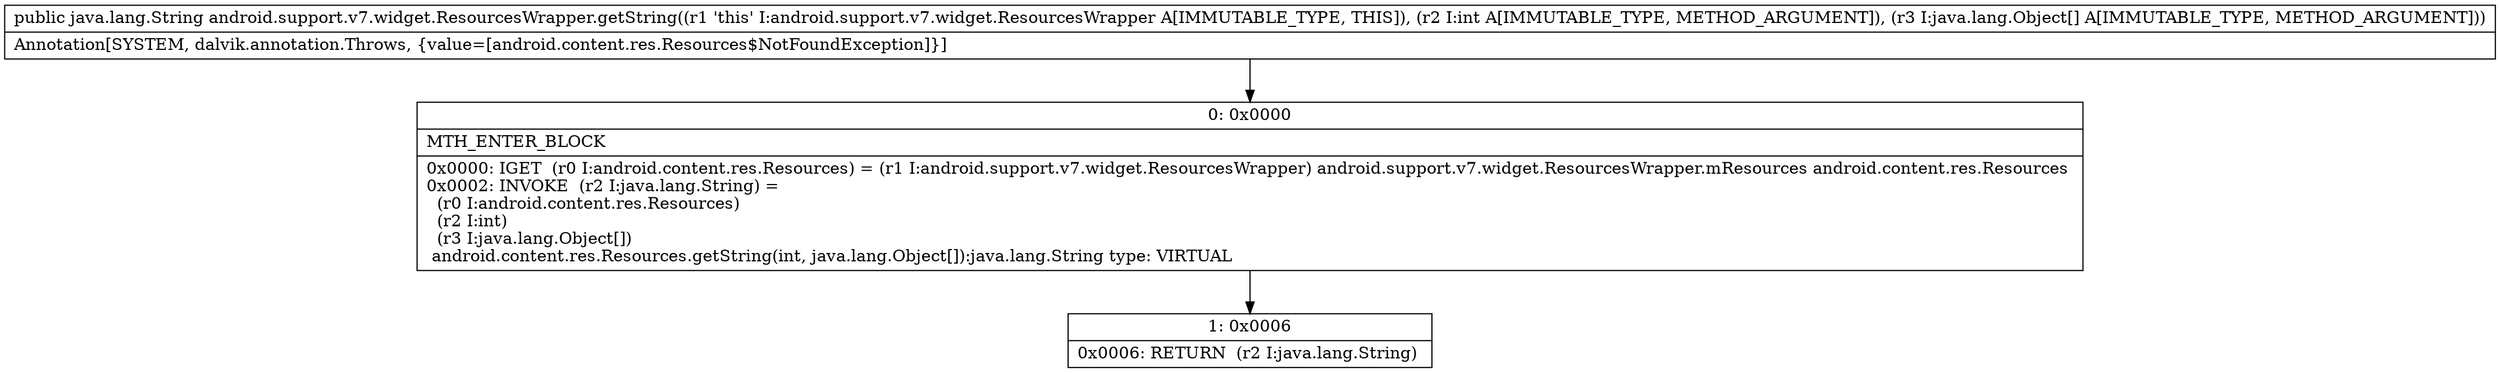 digraph "CFG forandroid.support.v7.widget.ResourcesWrapper.getString(I[Ljava\/lang\/Object;)Ljava\/lang\/String;" {
Node_0 [shape=record,label="{0\:\ 0x0000|MTH_ENTER_BLOCK\l|0x0000: IGET  (r0 I:android.content.res.Resources) = (r1 I:android.support.v7.widget.ResourcesWrapper) android.support.v7.widget.ResourcesWrapper.mResources android.content.res.Resources \l0x0002: INVOKE  (r2 I:java.lang.String) = \l  (r0 I:android.content.res.Resources)\l  (r2 I:int)\l  (r3 I:java.lang.Object[])\l android.content.res.Resources.getString(int, java.lang.Object[]):java.lang.String type: VIRTUAL \l}"];
Node_1 [shape=record,label="{1\:\ 0x0006|0x0006: RETURN  (r2 I:java.lang.String) \l}"];
MethodNode[shape=record,label="{public java.lang.String android.support.v7.widget.ResourcesWrapper.getString((r1 'this' I:android.support.v7.widget.ResourcesWrapper A[IMMUTABLE_TYPE, THIS]), (r2 I:int A[IMMUTABLE_TYPE, METHOD_ARGUMENT]), (r3 I:java.lang.Object[] A[IMMUTABLE_TYPE, METHOD_ARGUMENT]))  | Annotation[SYSTEM, dalvik.annotation.Throws, \{value=[android.content.res.Resources$NotFoundException]\}]\l}"];
MethodNode -> Node_0;
Node_0 -> Node_1;
}

